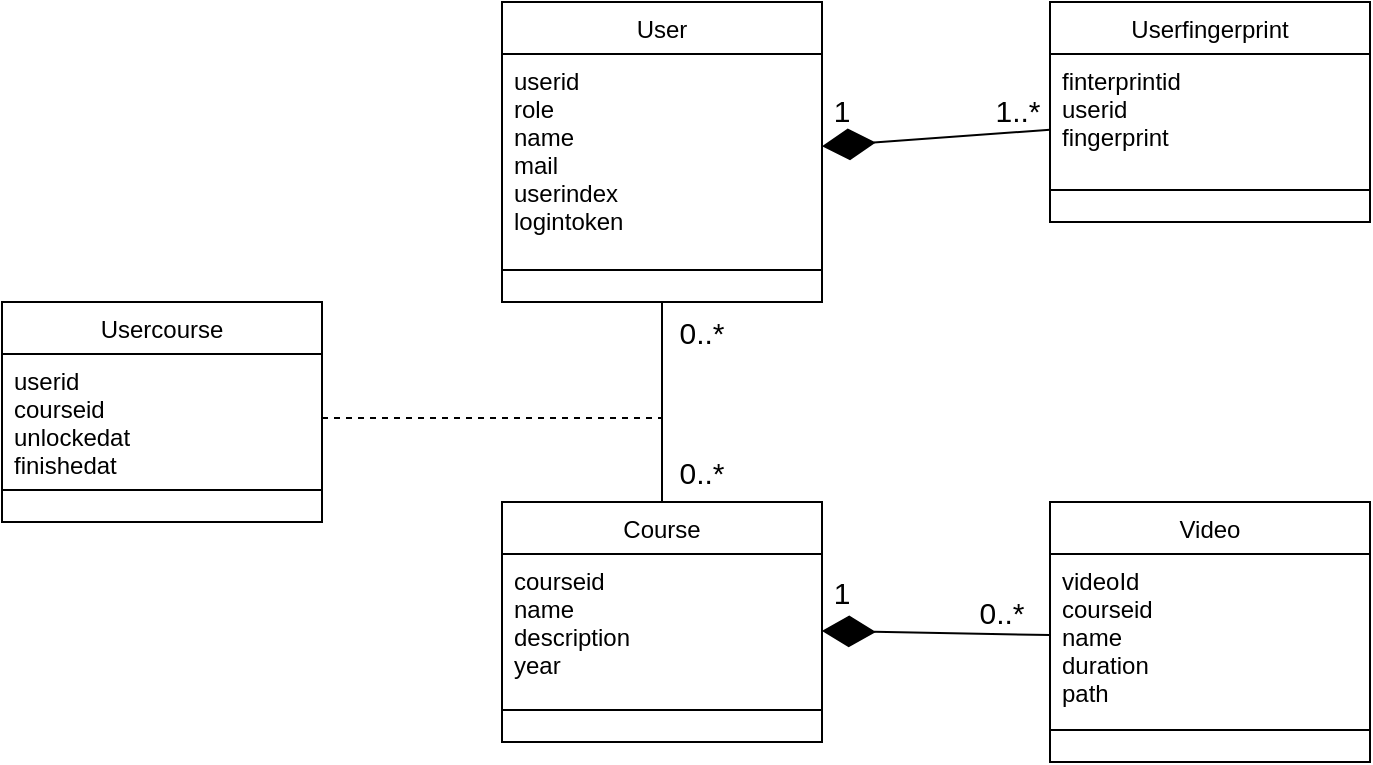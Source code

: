 <mxfile version="21.1.4" type="github">
  <diagram id="C5RBs43oDa-KdzZeNtuy" name="Page-1">
    <mxGraphModel dx="1050" dy="549" grid="1" gridSize="10" guides="1" tooltips="1" connect="1" arrows="1" fold="1" page="1" pageScale="1" pageWidth="827" pageHeight="1169" math="0" shadow="0">
      <root>
        <mxCell id="WIyWlLk6GJQsqaUBKTNV-0" />
        <mxCell id="WIyWlLk6GJQsqaUBKTNV-1" parent="WIyWlLk6GJQsqaUBKTNV-0" />
        <mxCell id="mnAukDZ0ovOzwnWrQUAI-0" value="User" style="swimlane;fontStyle=0;align=center;verticalAlign=top;childLayout=stackLayout;horizontal=1;startSize=26;horizontalStack=0;resizeParent=1;resizeLast=0;collapsible=1;marginBottom=0;rounded=0;shadow=0;strokeWidth=1;" vertex="1" parent="WIyWlLk6GJQsqaUBKTNV-1">
          <mxGeometry x="290" y="50" width="160" height="150" as="geometry">
            <mxRectangle x="340" y="380" width="170" height="26" as="alternateBounds" />
          </mxGeometry>
        </mxCell>
        <mxCell id="mnAukDZ0ovOzwnWrQUAI-1" value="userid&#xa;  role&#xa;name&#xa;  mail&#xa;  userindex&#xa;  logintoken&#xa; " style="text;align=left;verticalAlign=top;spacingLeft=4;spacingRight=4;overflow=hidden;rotatable=0;points=[[0,0.5],[1,0.5]];portConstraint=eastwest;" vertex="1" parent="mnAukDZ0ovOzwnWrQUAI-0">
          <mxGeometry y="26" width="160" height="104" as="geometry" />
        </mxCell>
        <mxCell id="mnAukDZ0ovOzwnWrQUAI-2" value="" style="line;html=1;strokeWidth=1;align=left;verticalAlign=middle;spacingTop=-1;spacingLeft=3;spacingRight=3;rotatable=0;labelPosition=right;points=[];portConstraint=eastwest;" vertex="1" parent="mnAukDZ0ovOzwnWrQUAI-0">
          <mxGeometry y="130" width="160" height="8" as="geometry" />
        </mxCell>
        <mxCell id="mnAukDZ0ovOzwnWrQUAI-6" value="Userfingerprint" style="swimlane;fontStyle=0;align=center;verticalAlign=top;childLayout=stackLayout;horizontal=1;startSize=26;horizontalStack=0;resizeParent=1;resizeLast=0;collapsible=1;marginBottom=0;rounded=0;shadow=0;strokeWidth=1;" vertex="1" parent="WIyWlLk6GJQsqaUBKTNV-1">
          <mxGeometry x="564" y="50" width="160" height="110" as="geometry">
            <mxRectangle x="340" y="380" width="170" height="26" as="alternateBounds" />
          </mxGeometry>
        </mxCell>
        <mxCell id="mnAukDZ0ovOzwnWrQUAI-7" value="finterprintid&#xa;userid&#xa;fingerprint&#xa; " style="text;align=left;verticalAlign=top;spacingLeft=4;spacingRight=4;overflow=hidden;rotatable=0;points=[[0,0.5],[1,0.5]];portConstraint=eastwest;" vertex="1" parent="mnAukDZ0ovOzwnWrQUAI-6">
          <mxGeometry y="26" width="160" height="64" as="geometry" />
        </mxCell>
        <mxCell id="mnAukDZ0ovOzwnWrQUAI-8" value="" style="line;html=1;strokeWidth=1;align=left;verticalAlign=middle;spacingTop=-1;spacingLeft=3;spacingRight=3;rotatable=0;labelPosition=right;points=[];portConstraint=eastwest;" vertex="1" parent="mnAukDZ0ovOzwnWrQUAI-6">
          <mxGeometry y="90" width="160" height="8" as="geometry" />
        </mxCell>
        <mxCell id="mnAukDZ0ovOzwnWrQUAI-9" value="Course" style="swimlane;fontStyle=0;align=center;verticalAlign=top;childLayout=stackLayout;horizontal=1;startSize=26;horizontalStack=0;resizeParent=1;resizeLast=0;collapsible=1;marginBottom=0;rounded=0;shadow=0;strokeWidth=1;" vertex="1" parent="WIyWlLk6GJQsqaUBKTNV-1">
          <mxGeometry x="290" y="300" width="160" height="120" as="geometry">
            <mxRectangle x="340" y="380" width="170" height="26" as="alternateBounds" />
          </mxGeometry>
        </mxCell>
        <mxCell id="mnAukDZ0ovOzwnWrQUAI-10" value="courseid&#xa;name&#xa;description&#xa;year&#xa; " style="text;align=left;verticalAlign=top;spacingLeft=4;spacingRight=4;overflow=hidden;rotatable=0;points=[[0,0.5],[1,0.5]];portConstraint=eastwest;" vertex="1" parent="mnAukDZ0ovOzwnWrQUAI-9">
          <mxGeometry y="26" width="160" height="74" as="geometry" />
        </mxCell>
        <mxCell id="mnAukDZ0ovOzwnWrQUAI-11" value="" style="line;html=1;strokeWidth=1;align=left;verticalAlign=middle;spacingTop=-1;spacingLeft=3;spacingRight=3;rotatable=0;labelPosition=right;points=[];portConstraint=eastwest;" vertex="1" parent="mnAukDZ0ovOzwnWrQUAI-9">
          <mxGeometry y="100" width="160" height="8" as="geometry" />
        </mxCell>
        <mxCell id="mnAukDZ0ovOzwnWrQUAI-12" value="Video" style="swimlane;fontStyle=0;align=center;verticalAlign=top;childLayout=stackLayout;horizontal=1;startSize=26;horizontalStack=0;resizeParent=1;resizeLast=0;collapsible=1;marginBottom=0;rounded=0;shadow=0;strokeWidth=1;" vertex="1" parent="WIyWlLk6GJQsqaUBKTNV-1">
          <mxGeometry x="564" y="300" width="160" height="130" as="geometry">
            <mxRectangle x="340" y="380" width="170" height="26" as="alternateBounds" />
          </mxGeometry>
        </mxCell>
        <mxCell id="mnAukDZ0ovOzwnWrQUAI-13" value="videoId&#xa;courseid&#xa;name&#xa;duration&#xa;path&#xa; " style="text;align=left;verticalAlign=top;spacingLeft=4;spacingRight=4;overflow=hidden;rotatable=0;points=[[0,0.5],[1,0.5]];portConstraint=eastwest;" vertex="1" parent="mnAukDZ0ovOzwnWrQUAI-12">
          <mxGeometry y="26" width="160" height="84" as="geometry" />
        </mxCell>
        <mxCell id="mnAukDZ0ovOzwnWrQUAI-14" value="" style="line;html=1;strokeWidth=1;align=left;verticalAlign=middle;spacingTop=-1;spacingLeft=3;spacingRight=3;rotatable=0;labelPosition=right;points=[];portConstraint=eastwest;" vertex="1" parent="mnAukDZ0ovOzwnWrQUAI-12">
          <mxGeometry y="110" width="160" height="8" as="geometry" />
        </mxCell>
        <mxCell id="mnAukDZ0ovOzwnWrQUAI-15" value="Usercourse" style="swimlane;fontStyle=0;align=center;verticalAlign=top;childLayout=stackLayout;horizontal=1;startSize=26;horizontalStack=0;resizeParent=1;resizeLast=0;collapsible=1;marginBottom=0;rounded=0;shadow=0;strokeWidth=1;" vertex="1" parent="WIyWlLk6GJQsqaUBKTNV-1">
          <mxGeometry x="40" y="200" width="160" height="110" as="geometry">
            <mxRectangle x="340" y="380" width="170" height="26" as="alternateBounds" />
          </mxGeometry>
        </mxCell>
        <mxCell id="mnAukDZ0ovOzwnWrQUAI-16" value="userid&#xa;courseid&#xa;unlockedat&#xa;finishedat&#xa; " style="text;align=left;verticalAlign=top;spacingLeft=4;spacingRight=4;overflow=hidden;rotatable=0;points=[[0,0.5],[1,0.5]];portConstraint=eastwest;" vertex="1" parent="mnAukDZ0ovOzwnWrQUAI-15">
          <mxGeometry y="26" width="160" height="64" as="geometry" />
        </mxCell>
        <mxCell id="mnAukDZ0ovOzwnWrQUAI-17" value="" style="line;html=1;strokeWidth=1;align=left;verticalAlign=middle;spacingTop=-1;spacingLeft=3;spacingRight=3;rotatable=0;labelPosition=right;points=[];portConstraint=eastwest;" vertex="1" parent="mnAukDZ0ovOzwnWrQUAI-15">
          <mxGeometry y="90" width="160" height="8" as="geometry" />
        </mxCell>
        <mxCell id="mnAukDZ0ovOzwnWrQUAI-18" value="" style="endArrow=diamondThin;endFill=1;endSize=24;html=1;rounded=0;" edge="1" parent="WIyWlLk6GJQsqaUBKTNV-1" source="mnAukDZ0ovOzwnWrQUAI-7" target="mnAukDZ0ovOzwnWrQUAI-1">
          <mxGeometry width="160" relative="1" as="geometry">
            <mxPoint x="520" y="180" as="sourcePoint" />
            <mxPoint x="760" y="230" as="targetPoint" />
          </mxGeometry>
        </mxCell>
        <mxCell id="mnAukDZ0ovOzwnWrQUAI-19" value="" style="endArrow=diamondThin;endFill=1;endSize=24;html=1;rounded=0;" edge="1" parent="WIyWlLk6GJQsqaUBKTNV-1" source="mnAukDZ0ovOzwnWrQUAI-13" target="mnAukDZ0ovOzwnWrQUAI-10">
          <mxGeometry width="160" relative="1" as="geometry">
            <mxPoint x="600" y="186" as="sourcePoint" />
            <mxPoint x="470" y="200" as="targetPoint" />
          </mxGeometry>
        </mxCell>
        <mxCell id="mnAukDZ0ovOzwnWrQUAI-29" value="" style="endArrow=none;html=1;edgeStyle=orthogonalEdgeStyle;rounded=0;exitX=0.5;exitY=1;exitDx=0;exitDy=0;entryX=0.5;entryY=0;entryDx=0;entryDy=0;" edge="1" parent="WIyWlLk6GJQsqaUBKTNV-1" source="mnAukDZ0ovOzwnWrQUAI-0" target="mnAukDZ0ovOzwnWrQUAI-9">
          <mxGeometry relative="1" as="geometry">
            <mxPoint x="370" y="230" as="sourcePoint" />
            <mxPoint x="530" y="230" as="targetPoint" />
          </mxGeometry>
        </mxCell>
        <mxCell id="mnAukDZ0ovOzwnWrQUAI-32" value="" style="endArrow=none;dashed=1;html=1;rounded=0;exitX=1;exitY=0.5;exitDx=0;exitDy=0;" edge="1" parent="WIyWlLk6GJQsqaUBKTNV-1" source="mnAukDZ0ovOzwnWrQUAI-16">
          <mxGeometry width="50" height="50" relative="1" as="geometry">
            <mxPoint x="420" y="250" as="sourcePoint" />
            <mxPoint x="370" y="258" as="targetPoint" />
          </mxGeometry>
        </mxCell>
        <mxCell id="mnAukDZ0ovOzwnWrQUAI-33" value="0..*" style="text;html=1;strokeColor=none;fillColor=none;align=center;verticalAlign=middle;whiteSpace=wrap;rounded=0;fontSize=15;" vertex="1" parent="WIyWlLk6GJQsqaUBKTNV-1">
          <mxGeometry x="360" y="270" width="60" height="30" as="geometry" />
        </mxCell>
        <mxCell id="mnAukDZ0ovOzwnWrQUAI-34" value="0..*" style="text;html=1;strokeColor=none;fillColor=none;align=center;verticalAlign=middle;whiteSpace=wrap;rounded=0;fontSize=15;" vertex="1" parent="WIyWlLk6GJQsqaUBKTNV-1">
          <mxGeometry x="360" y="200" width="60" height="30" as="geometry" />
        </mxCell>
        <mxCell id="mnAukDZ0ovOzwnWrQUAI-36" value="1..*" style="text;html=1;strokeColor=none;fillColor=none;align=center;verticalAlign=middle;whiteSpace=wrap;rounded=0;fontSize=15;" vertex="1" parent="WIyWlLk6GJQsqaUBKTNV-1">
          <mxGeometry x="518" y="89" width="60" height="30" as="geometry" />
        </mxCell>
        <mxCell id="mnAukDZ0ovOzwnWrQUAI-38" value="1" style="text;html=1;strokeColor=none;fillColor=none;align=center;verticalAlign=middle;whiteSpace=wrap;rounded=0;fontSize=15;" vertex="1" parent="WIyWlLk6GJQsqaUBKTNV-1">
          <mxGeometry x="430" y="89" width="60" height="30" as="geometry" />
        </mxCell>
        <mxCell id="mnAukDZ0ovOzwnWrQUAI-39" value="1" style="text;html=1;strokeColor=none;fillColor=none;align=center;verticalAlign=middle;whiteSpace=wrap;rounded=0;fontSize=15;" vertex="1" parent="WIyWlLk6GJQsqaUBKTNV-1">
          <mxGeometry x="430" y="330" width="60" height="30" as="geometry" />
        </mxCell>
        <mxCell id="mnAukDZ0ovOzwnWrQUAI-40" value="0..*" style="text;html=1;strokeColor=none;fillColor=none;align=center;verticalAlign=middle;whiteSpace=wrap;rounded=0;fontSize=15;" vertex="1" parent="WIyWlLk6GJQsqaUBKTNV-1">
          <mxGeometry x="510" y="340" width="60" height="30" as="geometry" />
        </mxCell>
      </root>
    </mxGraphModel>
  </diagram>
</mxfile>

